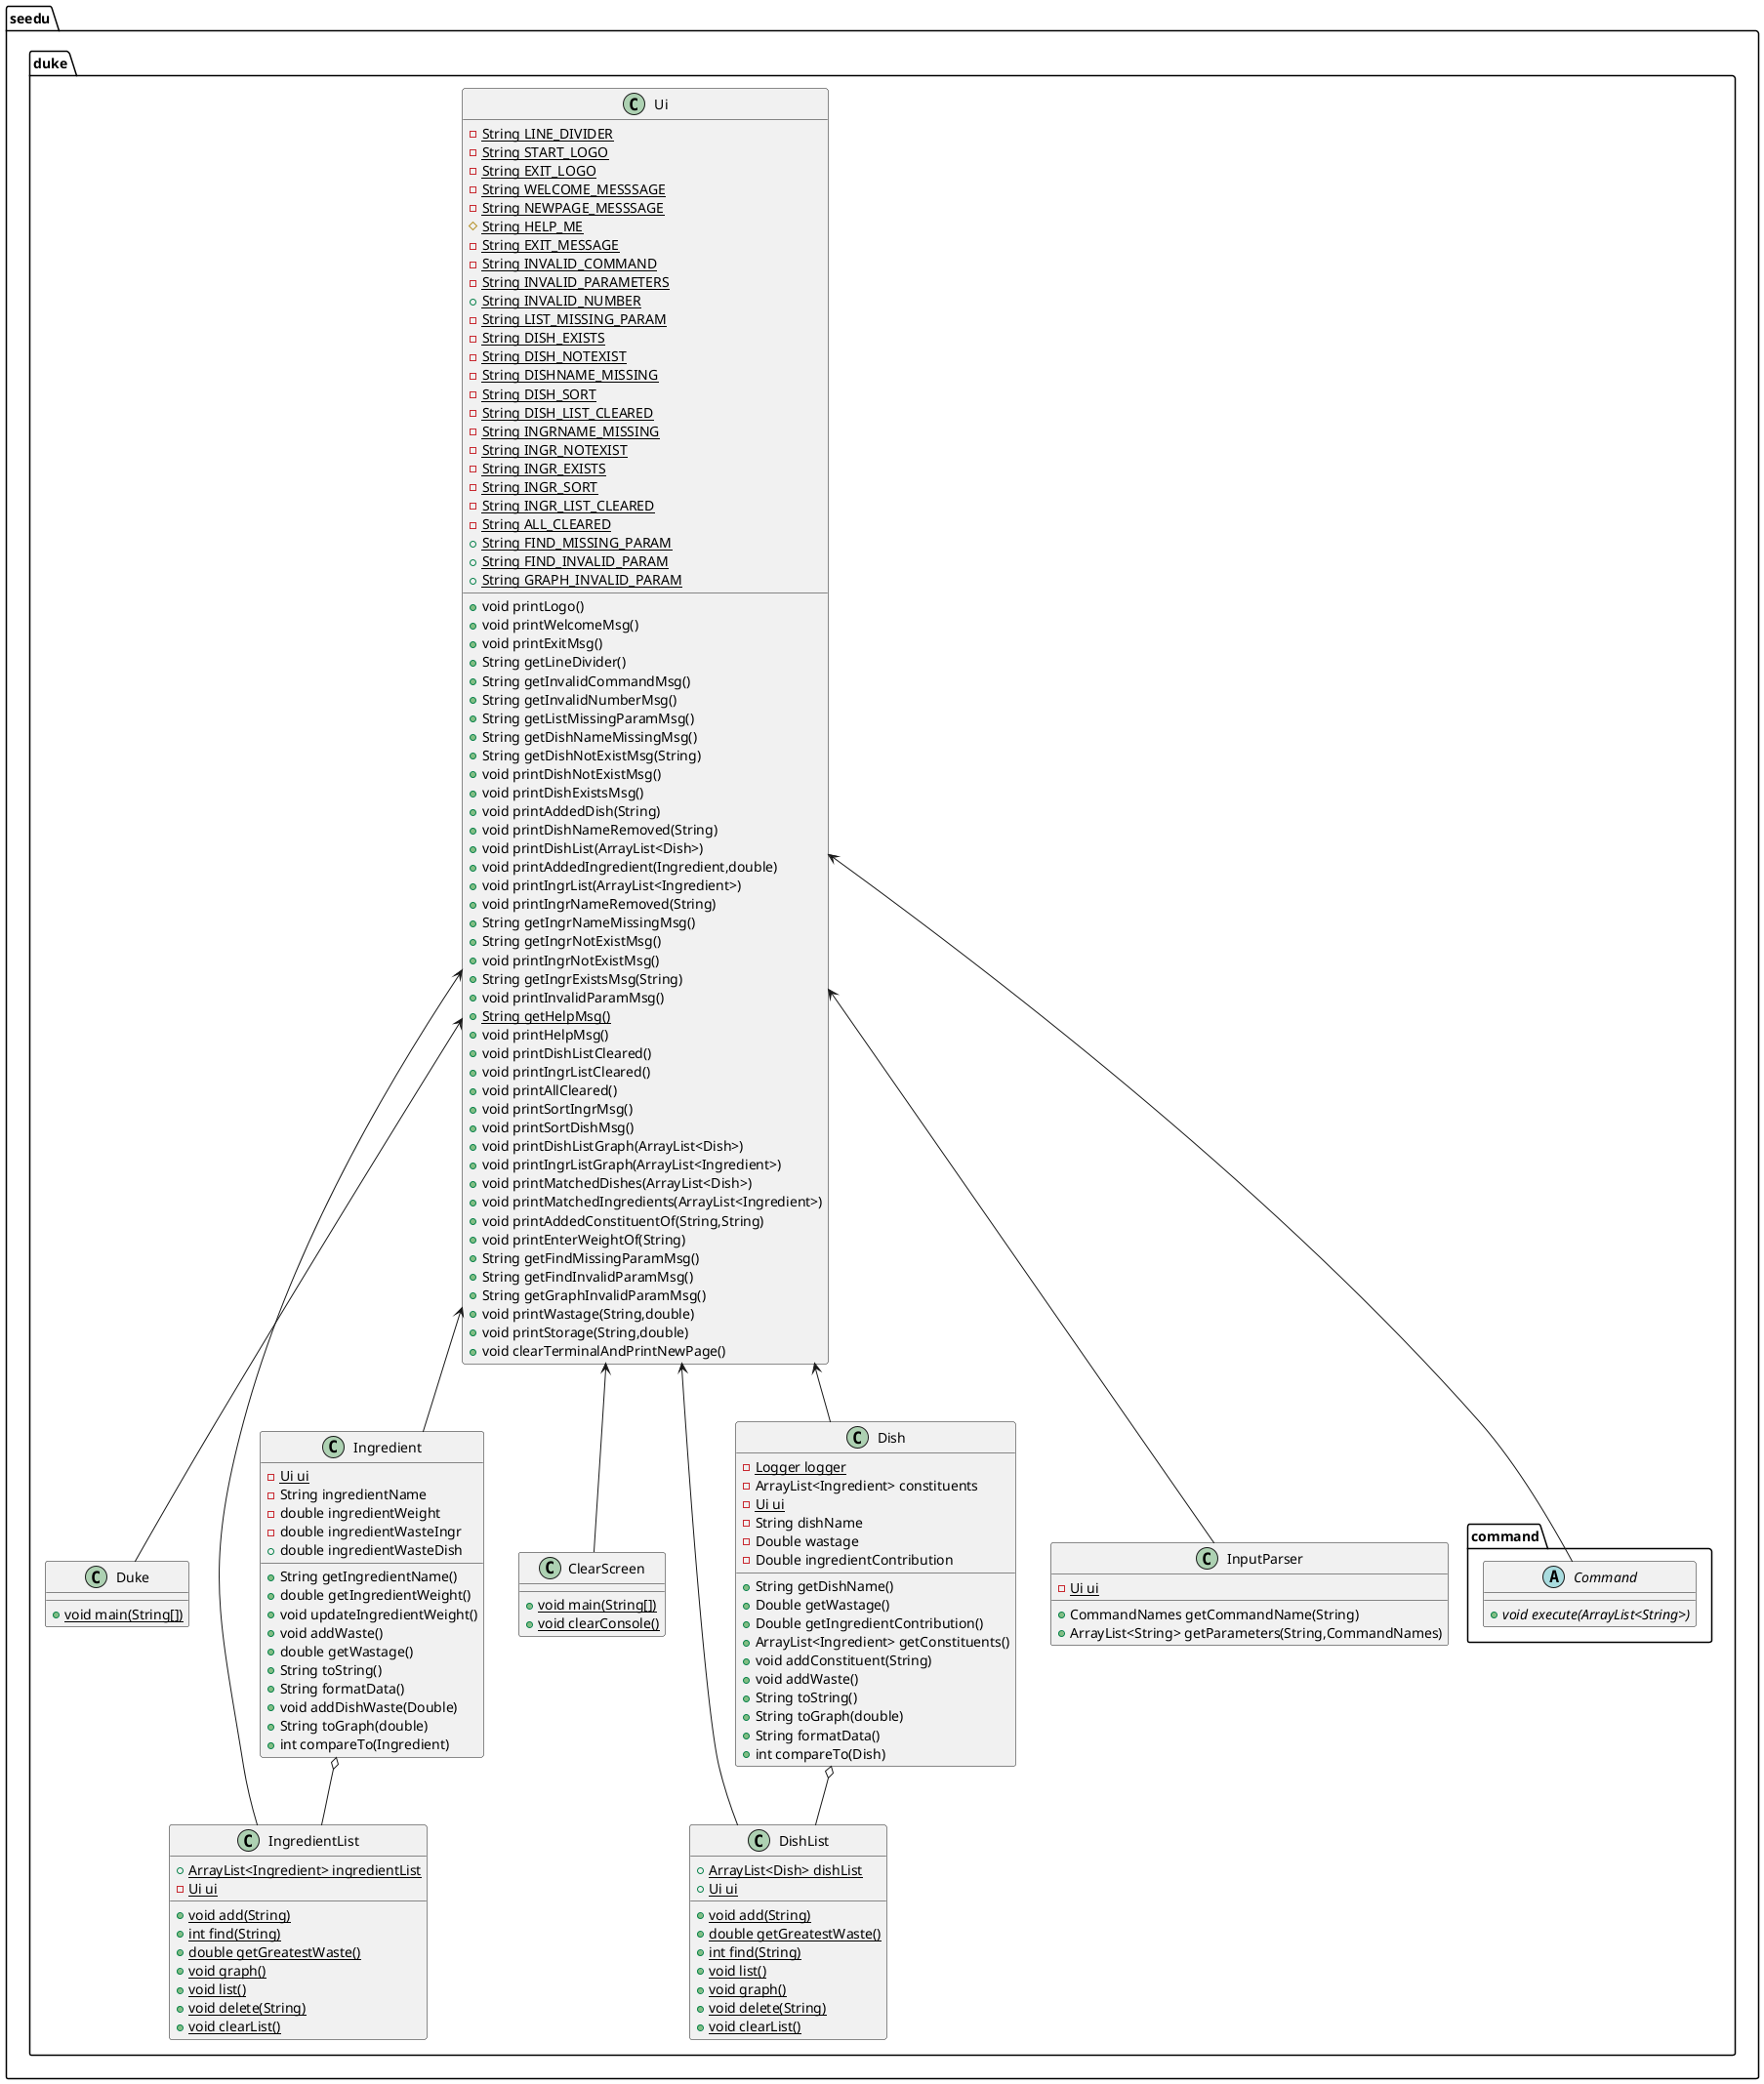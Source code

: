@startuml
class seedu.duke.Duke {
+ {static} void main(String[])
}
class seedu.duke.Ingredient {
- {static} Ui ui
- String ingredientName
- double ingredientWeight
- double ingredientWasteIngr
+ double ingredientWasteDish
+ String getIngredientName()
+ double getIngredientWeight()
+ void updateIngredientWeight()
+ void addWaste()
+ double getWastage()
+ String toString()
+ String formatData()
+ void addDishWaste(Double)
+ String toGraph(double)
+ int compareTo(Ingredient)
}
class seedu.duke.DishList {
+ {static} ArrayList<Dish> dishList
+ {static} Ui ui
+ {static} void add(String)
+ {static} double getGreatestWaste()
+ {static} int find(String)
+ {static} void list()
+ {static} void graph()
+ {static} void delete(String)
+ {static} void clearList()
}
class seedu.duke.ClearScreen {
+ {static} void main(String[])
+ {static} void clearConsole()
}
class seedu.duke.Ui {
- {static} String LINE_DIVIDER
- {static} String START_LOGO
- {static} String EXIT_LOGO
- {static} String WELCOME_MESSSAGE
- {static} String NEWPAGE_MESSSAGE
# {static} String HELP_ME
- {static} String EXIT_MESSAGE
- {static} String INVALID_COMMAND
- {static} String INVALID_PARAMETERS
+ {static} String INVALID_NUMBER
- {static} String LIST_MISSING_PARAM
- {static} String DISH_EXISTS
- {static} String DISH_NOTEXIST
- {static} String DISHNAME_MISSING
- {static} String DISH_SORT
- {static} String DISH_LIST_CLEARED
- {static} String INGRNAME_MISSING
- {static} String INGR_NOTEXIST
- {static} String INGR_EXISTS
- {static} String INGR_SORT
- {static} String INGR_LIST_CLEARED
- {static} String ALL_CLEARED
+ {static} String FIND_MISSING_PARAM
+ {static} String FIND_INVALID_PARAM
+ {static} String GRAPH_INVALID_PARAM
+ void printLogo()
+ void printWelcomeMsg()
+ void printExitMsg()
+ String getLineDivider()
+ String getInvalidCommandMsg()
+ String getInvalidNumberMsg()
+ String getListMissingParamMsg()
+ String getDishNameMissingMsg()
+ String getDishNotExistMsg(String)
+ void printDishNotExistMsg()
+ void printDishExistsMsg()
+ void printAddedDish(String)
+ void printDishNameRemoved(String)
+ void printDishList(ArrayList<Dish>)
+ void printAddedIngredient(Ingredient,double)
+ void printIngrList(ArrayList<Ingredient>)
+ void printIngrNameRemoved(String)
+ String getIngrNameMissingMsg()
+ String getIngrNotExistMsg()
+ void printIngrNotExistMsg()
+ String getIngrExistsMsg(String)
+ void printInvalidParamMsg()
+ {static} String getHelpMsg()
+ void printHelpMsg()
+ void printDishListCleared()
+ void printIngrListCleared()
+ void printAllCleared()
+ void printSortIngrMsg()
+ void printSortDishMsg()
+ void printDishListGraph(ArrayList<Dish>)
+ void printIngrListGraph(ArrayList<Ingredient>)
+ void printMatchedDishes(ArrayList<Dish>)
+ void printMatchedIngredients(ArrayList<Ingredient>)
+ void printAddedConstituentOf(String,String)
+ void printEnterWeightOf(String)
+ String getFindMissingParamMsg()
+ String getFindInvalidParamMsg()
+ String getGraphInvalidParamMsg()
+ void printWastage(String,double)
+ void printStorage(String,double)
+ void clearTerminalAndPrintNewPage()
}
class seedu.duke.IngredientList {
+ {static} ArrayList<Ingredient> ingredientList
- {static} Ui ui
+ {static} void add(String)
+ {static} int find(String)
+ {static} double getGreatestWaste()
+ {static} void graph()
+ {static} void list()
+ {static} void delete(String)
+ {static} void clearList()
}
class seedu.duke.Dish {
- {static} Logger logger
- ArrayList<Ingredient> constituents
- {static} Ui ui
- String dishName
- Double wastage
- Double ingredientContribution
+ String getDishName()
+ Double getWastage()
+ Double getIngredientContribution()
+ ArrayList<Ingredient> getConstituents()
+ void addConstituent(String)
+ void addWaste()
+ String toString()
+ String toGraph(double)
+ String formatData()
+ int compareTo(Dish)
}
abstract class seedu.duke.command.Command {
+ {abstract}void execute(ArrayList<String>)
}
class seedu.duke.InputParser {
- {static} Ui ui
+ CommandNames getCommandName(String)
+ ArrayList<String> getParameters(String,CommandNames)
}

seedu.duke.Ui <-- seedu.duke.Dish
seedu.duke.Dish o-- seedu.duke.DishList
seedu.duke.Ingredient o-- seedu.duke.IngredientList
seedu.duke.Ui <-- seedu.duke.Ingredient
seedu.duke.Ui <-- seedu.duke.Duke
seedu.duke.Ui <-- seedu.duke.DishList
seedu.duke.Ui <-- seedu.duke.ClearScreen
seedu.duke.Ui <-- seedu.duke.IngredientList
seedu.duke.Ui <-- seedu.duke.InputParser
seedu.duke.Ui <-- seedu.duke.command.Command
@enduml